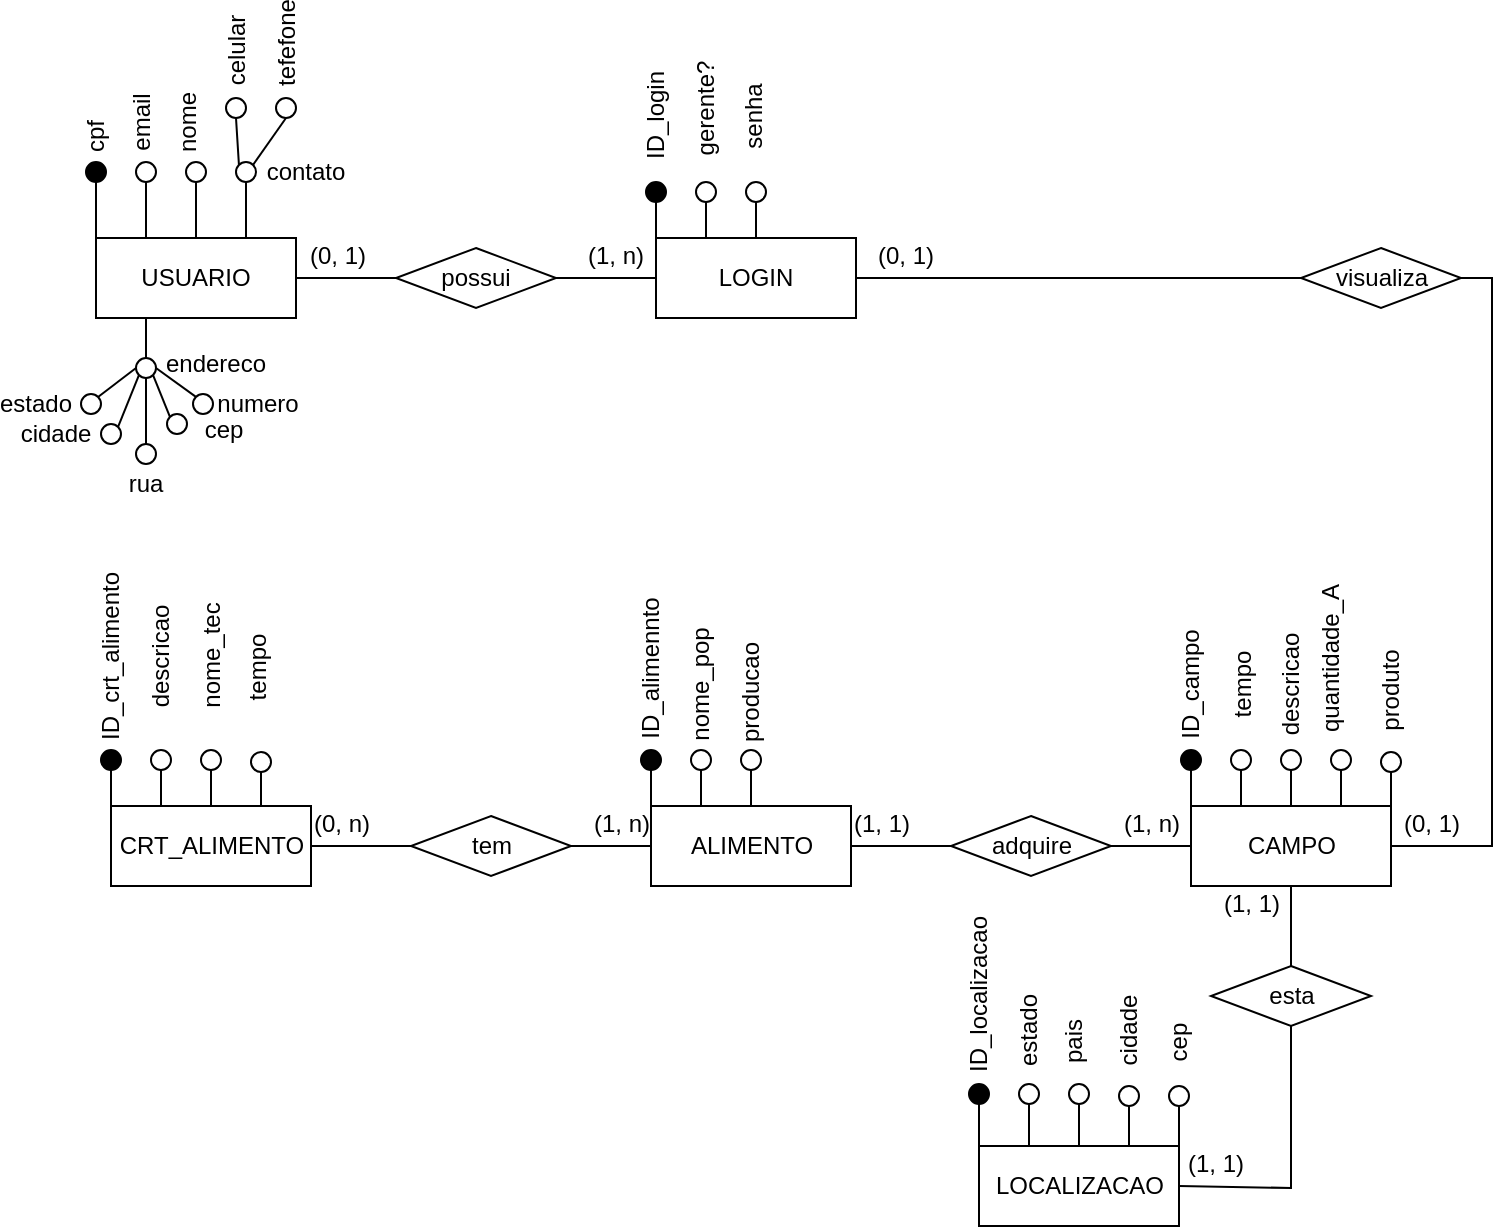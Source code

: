 <mxfile version="24.2.5" type="github">
  <diagram name="Página-1" id="COj6trOzwYDIUC7h_TjG">
    <mxGraphModel dx="1167" dy="580" grid="1" gridSize="10" guides="1" tooltips="1" connect="1" arrows="1" fold="1" page="1" pageScale="1" pageWidth="827" pageHeight="1169" math="0" shadow="0">
      <root>
        <mxCell id="0" />
        <mxCell id="1" parent="0" />
        <mxCell id="rrnx5CU0nArCDklfMQSh-1" value="USUARIO" style="rounded=0;whiteSpace=wrap;html=1;" parent="1" vertex="1">
          <mxGeometry x="105" y="160" width="100" height="40" as="geometry" />
        </mxCell>
        <mxCell id="rrnx5CU0nArCDklfMQSh-2" value="LOGIN" style="rounded=0;whiteSpace=wrap;html=1;" parent="1" vertex="1">
          <mxGeometry x="385" y="160" width="100" height="40" as="geometry" />
        </mxCell>
        <mxCell id="rrnx5CU0nArCDklfMQSh-3" value="CAMPO" style="rounded=0;whiteSpace=wrap;html=1;" parent="1" vertex="1">
          <mxGeometry x="652.5" y="444" width="100" height="40" as="geometry" />
        </mxCell>
        <mxCell id="rrnx5CU0nArCDklfMQSh-5" value="ALIMENTO" style="rounded=0;whiteSpace=wrap;html=1;" parent="1" vertex="1">
          <mxGeometry x="382.5" y="444" width="100" height="40" as="geometry" />
        </mxCell>
        <mxCell id="rrnx5CU0nArCDklfMQSh-6" value="CRT_ALIMENTO" style="rounded=0;whiteSpace=wrap;html=1;" parent="1" vertex="1">
          <mxGeometry x="112.5" y="444" width="100" height="40" as="geometry" />
        </mxCell>
        <mxCell id="rrnx5CU0nArCDklfMQSh-7" value="LOCALIZACAO" style="rounded=0;whiteSpace=wrap;html=1;" parent="1" vertex="1">
          <mxGeometry x="546.5" y="614" width="100" height="40" as="geometry" />
        </mxCell>
        <mxCell id="rrnx5CU0nArCDklfMQSh-8" value="possui" style="rhombus;whiteSpace=wrap;html=1;" parent="1" vertex="1">
          <mxGeometry x="255" y="165" width="80" height="30" as="geometry" />
        </mxCell>
        <mxCell id="rrnx5CU0nArCDklfMQSh-9" value="visualiza" style="rhombus;whiteSpace=wrap;html=1;" parent="1" vertex="1">
          <mxGeometry x="707.5" y="165" width="80" height="30" as="geometry" />
        </mxCell>
        <mxCell id="rrnx5CU0nArCDklfMQSh-11" value="esta" style="rhombus;whiteSpace=wrap;html=1;" parent="1" vertex="1">
          <mxGeometry x="662.5" y="524" width="80" height="30" as="geometry" />
        </mxCell>
        <mxCell id="rrnx5CU0nArCDklfMQSh-12" value="adquire" style="rhombus;whiteSpace=wrap;html=1;" parent="1" vertex="1">
          <mxGeometry x="532.5" y="449" width="80" height="30" as="geometry" />
        </mxCell>
        <mxCell id="rrnx5CU0nArCDklfMQSh-13" value="tem" style="rhombus;whiteSpace=wrap;html=1;" parent="1" vertex="1">
          <mxGeometry x="262.5" y="449" width="80" height="30" as="geometry" />
        </mxCell>
        <mxCell id="rrnx5CU0nArCDklfMQSh-14" value="" style="ellipse;whiteSpace=wrap;html=1;aspect=fixed;fillColor=#000000;" parent="1" vertex="1">
          <mxGeometry x="100" y="122" width="10" height="10" as="geometry" />
        </mxCell>
        <mxCell id="rrnx5CU0nArCDklfMQSh-15" value="" style="endArrow=none;html=1;rounded=0;entryX=0.5;entryY=1;entryDx=0;entryDy=0;exitX=0;exitY=0;exitDx=0;exitDy=0;" parent="1" source="rrnx5CU0nArCDklfMQSh-1" target="rrnx5CU0nArCDklfMQSh-14" edge="1">
          <mxGeometry width="50" height="50" relative="1" as="geometry">
            <mxPoint x="155" y="190" as="sourcePoint" />
            <mxPoint x="205" y="140" as="targetPoint" />
          </mxGeometry>
        </mxCell>
        <mxCell id="rrnx5CU0nArCDklfMQSh-16" value="" style="ellipse;whiteSpace=wrap;html=1;aspect=fixed;" parent="1" vertex="1">
          <mxGeometry x="125" y="122" width="10" height="10" as="geometry" />
        </mxCell>
        <mxCell id="rrnx5CU0nArCDklfMQSh-17" value="" style="endArrow=none;html=1;rounded=0;entryX=0.5;entryY=1;entryDx=0;entryDy=0;exitX=0.25;exitY=0;exitDx=0;exitDy=0;" parent="1" source="rrnx5CU0nArCDklfMQSh-1" target="rrnx5CU0nArCDklfMQSh-16" edge="1">
          <mxGeometry width="50" height="50" relative="1" as="geometry">
            <mxPoint x="155" y="170" as="sourcePoint" />
            <mxPoint x="205" y="120" as="targetPoint" />
          </mxGeometry>
        </mxCell>
        <mxCell id="rrnx5CU0nArCDklfMQSh-18" value="" style="ellipse;whiteSpace=wrap;html=1;aspect=fixed;" parent="1" vertex="1">
          <mxGeometry x="150" y="122" width="10" height="10" as="geometry" />
        </mxCell>
        <mxCell id="rrnx5CU0nArCDklfMQSh-19" value="" style="endArrow=none;html=1;rounded=0;entryX=0.5;entryY=1;entryDx=0;entryDy=0;exitX=0.5;exitY=0;exitDx=0;exitDy=0;" parent="1" source="rrnx5CU0nArCDklfMQSh-1" target="rrnx5CU0nArCDklfMQSh-18" edge="1">
          <mxGeometry width="50" height="50" relative="1" as="geometry">
            <mxPoint x="185" y="170" as="sourcePoint" />
            <mxPoint x="235" y="120" as="targetPoint" />
          </mxGeometry>
        </mxCell>
        <mxCell id="rrnx5CU0nArCDklfMQSh-20" value="" style="ellipse;whiteSpace=wrap;html=1;aspect=fixed;" parent="1" vertex="1">
          <mxGeometry x="175" y="122" width="10" height="10" as="geometry" />
        </mxCell>
        <mxCell id="rrnx5CU0nArCDklfMQSh-21" value="" style="endArrow=none;html=1;rounded=0;entryX=0.5;entryY=1;entryDx=0;entryDy=0;exitX=0.75;exitY=0;exitDx=0;exitDy=0;" parent="1" source="rrnx5CU0nArCDklfMQSh-1" target="rrnx5CU0nArCDklfMQSh-20" edge="1">
          <mxGeometry width="50" height="50" relative="1" as="geometry">
            <mxPoint x="195" y="170" as="sourcePoint" />
            <mxPoint x="245" y="120" as="targetPoint" />
          </mxGeometry>
        </mxCell>
        <mxCell id="rrnx5CU0nArCDklfMQSh-22" value="" style="ellipse;whiteSpace=wrap;html=1;aspect=fixed;" parent="1" vertex="1">
          <mxGeometry x="170" y="90" width="10" height="10" as="geometry" />
        </mxCell>
        <mxCell id="rrnx5CU0nArCDklfMQSh-23" value="" style="ellipse;whiteSpace=wrap;html=1;aspect=fixed;" parent="1" vertex="1">
          <mxGeometry x="195" y="90" width="10" height="10" as="geometry" />
        </mxCell>
        <mxCell id="rrnx5CU0nArCDklfMQSh-24" value="" style="endArrow=none;html=1;rounded=0;entryX=0.5;entryY=1;entryDx=0;entryDy=0;exitX=1;exitY=0;exitDx=0;exitDy=0;" parent="1" source="rrnx5CU0nArCDklfMQSh-20" target="rrnx5CU0nArCDklfMQSh-23" edge="1">
          <mxGeometry width="50" height="50" relative="1" as="geometry">
            <mxPoint x="205" y="150" as="sourcePoint" />
            <mxPoint x="255" y="100" as="targetPoint" />
          </mxGeometry>
        </mxCell>
        <mxCell id="rrnx5CU0nArCDklfMQSh-25" value="" style="endArrow=none;html=1;rounded=0;entryX=0.5;entryY=1;entryDx=0;entryDy=0;exitX=0;exitY=0;exitDx=0;exitDy=0;" parent="1" source="rrnx5CU0nArCDklfMQSh-20" target="rrnx5CU0nArCDklfMQSh-22" edge="1">
          <mxGeometry width="50" height="50" relative="1" as="geometry">
            <mxPoint x="135" y="120" as="sourcePoint" />
            <mxPoint x="185" y="70" as="targetPoint" />
          </mxGeometry>
        </mxCell>
        <mxCell id="rrnx5CU0nArCDklfMQSh-26" value="" style="ellipse;whiteSpace=wrap;html=1;aspect=fixed;fillColor=#000000;" parent="1" vertex="1">
          <mxGeometry x="380" y="132" width="10" height="10" as="geometry" />
        </mxCell>
        <mxCell id="rrnx5CU0nArCDklfMQSh-27" value="" style="endArrow=none;html=1;rounded=0;entryX=0.5;entryY=1;entryDx=0;entryDy=0;exitX=0;exitY=0;exitDx=0;exitDy=0;" parent="1" source="rrnx5CU0nArCDklfMQSh-2" target="rrnx5CU0nArCDklfMQSh-26" edge="1">
          <mxGeometry width="50" height="50" relative="1" as="geometry">
            <mxPoint x="345" y="200" as="sourcePoint" />
            <mxPoint x="395" y="150" as="targetPoint" />
          </mxGeometry>
        </mxCell>
        <mxCell id="rrnx5CU0nArCDklfMQSh-28" value="" style="ellipse;whiteSpace=wrap;html=1;aspect=fixed;" parent="1" vertex="1">
          <mxGeometry x="405" y="132" width="10" height="10" as="geometry" />
        </mxCell>
        <mxCell id="rrnx5CU0nArCDklfMQSh-29" value="" style="endArrow=none;html=1;rounded=0;entryX=0.5;entryY=1;entryDx=0;entryDy=0;exitX=0.25;exitY=0;exitDx=0;exitDy=0;" parent="1" source="rrnx5CU0nArCDklfMQSh-2" target="rrnx5CU0nArCDklfMQSh-28" edge="1">
          <mxGeometry width="50" height="50" relative="1" as="geometry">
            <mxPoint x="375" y="200" as="sourcePoint" />
            <mxPoint x="425" y="150" as="targetPoint" />
          </mxGeometry>
        </mxCell>
        <mxCell id="rrnx5CU0nArCDklfMQSh-30" value="" style="ellipse;whiteSpace=wrap;html=1;aspect=fixed;" parent="1" vertex="1">
          <mxGeometry x="430" y="132" width="10" height="10" as="geometry" />
        </mxCell>
        <mxCell id="rrnx5CU0nArCDklfMQSh-31" value="" style="endArrow=none;html=1;rounded=0;entryX=0.5;entryY=1;entryDx=0;entryDy=0;exitX=0.5;exitY=0;exitDx=0;exitDy=0;" parent="1" source="rrnx5CU0nArCDklfMQSh-2" target="rrnx5CU0nArCDklfMQSh-30" edge="1">
          <mxGeometry width="50" height="50" relative="1" as="geometry">
            <mxPoint x="435" y="180" as="sourcePoint" />
            <mxPoint x="485" y="130" as="targetPoint" />
          </mxGeometry>
        </mxCell>
        <mxCell id="rrnx5CU0nArCDklfMQSh-40" value="" style="ellipse;whiteSpace=wrap;html=1;aspect=fixed;fillColor=#000000;" parent="1" vertex="1">
          <mxGeometry x="647.5" y="416" width="10" height="10" as="geometry" />
        </mxCell>
        <mxCell id="rrnx5CU0nArCDklfMQSh-41" value="" style="endArrow=none;html=1;rounded=0;entryX=0.5;entryY=1;entryDx=0;entryDy=0;exitX=0;exitY=0;exitDx=0;exitDy=0;" parent="1" source="rrnx5CU0nArCDklfMQSh-3" target="rrnx5CU0nArCDklfMQSh-40" edge="1">
          <mxGeometry width="50" height="50" relative="1" as="geometry">
            <mxPoint x="572.5" y="454" as="sourcePoint" />
            <mxPoint x="622.5" y="404" as="targetPoint" />
          </mxGeometry>
        </mxCell>
        <mxCell id="rrnx5CU0nArCDklfMQSh-42" value="" style="ellipse;whiteSpace=wrap;html=1;aspect=fixed;" parent="1" vertex="1">
          <mxGeometry x="672.5" y="416" width="10" height="10" as="geometry" />
        </mxCell>
        <mxCell id="rrnx5CU0nArCDklfMQSh-43" value="" style="endArrow=none;html=1;rounded=0;entryX=0.5;entryY=1;entryDx=0;entryDy=0;exitX=0.25;exitY=0;exitDx=0;exitDy=0;" parent="1" source="rrnx5CU0nArCDklfMQSh-3" target="rrnx5CU0nArCDklfMQSh-42" edge="1">
          <mxGeometry width="50" height="50" relative="1" as="geometry">
            <mxPoint x="582.5" y="544" as="sourcePoint" />
            <mxPoint x="632.5" y="494" as="targetPoint" />
          </mxGeometry>
        </mxCell>
        <mxCell id="rrnx5CU0nArCDklfMQSh-44" value="" style="ellipse;whiteSpace=wrap;html=1;aspect=fixed;" parent="1" vertex="1">
          <mxGeometry x="697.5" y="416" width="10" height="10" as="geometry" />
        </mxCell>
        <mxCell id="rrnx5CU0nArCDklfMQSh-45" value="" style="endArrow=none;html=1;rounded=0;entryX=0.5;entryY=1;entryDx=0;entryDy=0;exitX=0.5;exitY=0;exitDx=0;exitDy=0;" parent="1" source="rrnx5CU0nArCDklfMQSh-3" target="rrnx5CU0nArCDklfMQSh-44" edge="1">
          <mxGeometry width="50" height="50" relative="1" as="geometry">
            <mxPoint x="602.5" y="554" as="sourcePoint" />
            <mxPoint x="652.5" y="504" as="targetPoint" />
          </mxGeometry>
        </mxCell>
        <mxCell id="rrnx5CU0nArCDklfMQSh-46" value="" style="ellipse;whiteSpace=wrap;html=1;aspect=fixed;" parent="1" vertex="1">
          <mxGeometry x="722.5" y="416" width="10" height="10" as="geometry" />
        </mxCell>
        <mxCell id="rrnx5CU0nArCDklfMQSh-47" value="" style="endArrow=none;html=1;rounded=0;entryX=0.5;entryY=1;entryDx=0;entryDy=0;exitX=0.75;exitY=0;exitDx=0;exitDy=0;" parent="1" source="rrnx5CU0nArCDklfMQSh-3" target="rrnx5CU0nArCDklfMQSh-46" edge="1">
          <mxGeometry width="50" height="50" relative="1" as="geometry">
            <mxPoint x="692.5" y="474" as="sourcePoint" />
            <mxPoint x="742.5" y="424" as="targetPoint" />
          </mxGeometry>
        </mxCell>
        <mxCell id="rrnx5CU0nArCDklfMQSh-48" value="" style="ellipse;whiteSpace=wrap;html=1;aspect=fixed;" parent="1" vertex="1">
          <mxGeometry x="747.5" y="417" width="10" height="10" as="geometry" />
        </mxCell>
        <mxCell id="rrnx5CU0nArCDklfMQSh-49" value="" style="endArrow=none;html=1;rounded=0;entryX=0.5;entryY=1;entryDx=0;entryDy=0;exitX=1;exitY=0;exitDx=0;exitDy=0;" parent="1" source="rrnx5CU0nArCDklfMQSh-3" target="rrnx5CU0nArCDklfMQSh-48" edge="1">
          <mxGeometry width="50" height="50" relative="1" as="geometry">
            <mxPoint x="722.5" y="484" as="sourcePoint" />
            <mxPoint x="772.5" y="434" as="targetPoint" />
          </mxGeometry>
        </mxCell>
        <mxCell id="rrnx5CU0nArCDklfMQSh-50" value="" style="ellipse;whiteSpace=wrap;html=1;aspect=fixed;fillColor=#000000;" parent="1" vertex="1">
          <mxGeometry x="541.5" y="583" width="10" height="10" as="geometry" />
        </mxCell>
        <mxCell id="rrnx5CU0nArCDklfMQSh-51" value="" style="endArrow=none;html=1;rounded=0;entryX=0.5;entryY=1;entryDx=0;entryDy=0;exitX=0;exitY=0;exitDx=0;exitDy=0;" parent="1" source="rrnx5CU0nArCDklfMQSh-7" target="rrnx5CU0nArCDklfMQSh-50" edge="1">
          <mxGeometry width="50" height="50" relative="1" as="geometry">
            <mxPoint x="481.5" y="644" as="sourcePoint" />
            <mxPoint x="531.5" y="594" as="targetPoint" />
          </mxGeometry>
        </mxCell>
        <mxCell id="rrnx5CU0nArCDklfMQSh-52" value="" style="ellipse;whiteSpace=wrap;html=1;aspect=fixed;" parent="1" vertex="1">
          <mxGeometry x="566.5" y="583" width="10" height="10" as="geometry" />
        </mxCell>
        <mxCell id="rrnx5CU0nArCDklfMQSh-53" value="" style="endArrow=none;html=1;rounded=0;entryX=0.5;entryY=1;entryDx=0;entryDy=0;exitX=0.25;exitY=0;exitDx=0;exitDy=0;" parent="1" source="rrnx5CU0nArCDklfMQSh-7" target="rrnx5CU0nArCDklfMQSh-52" edge="1">
          <mxGeometry width="50" height="50" relative="1" as="geometry">
            <mxPoint x="461.5" y="664" as="sourcePoint" />
            <mxPoint x="511.5" y="614" as="targetPoint" />
          </mxGeometry>
        </mxCell>
        <mxCell id="rrnx5CU0nArCDklfMQSh-54" value="" style="ellipse;whiteSpace=wrap;html=1;aspect=fixed;" parent="1" vertex="1">
          <mxGeometry x="591.5" y="583" width="10" height="10" as="geometry" />
        </mxCell>
        <mxCell id="rrnx5CU0nArCDklfMQSh-55" value="" style="endArrow=none;html=1;rounded=0;entryX=0.5;entryY=1;entryDx=0;entryDy=0;exitX=0.5;exitY=0;exitDx=0;exitDy=0;" parent="1" source="rrnx5CU0nArCDklfMQSh-7" target="rrnx5CU0nArCDklfMQSh-54" edge="1">
          <mxGeometry width="50" height="50" relative="1" as="geometry">
            <mxPoint x="531.5" y="644" as="sourcePoint" />
            <mxPoint x="581.5" y="594" as="targetPoint" />
          </mxGeometry>
        </mxCell>
        <mxCell id="rrnx5CU0nArCDklfMQSh-56" value="" style="ellipse;whiteSpace=wrap;html=1;aspect=fixed;" parent="1" vertex="1">
          <mxGeometry x="616.5" y="584" width="10" height="10" as="geometry" />
        </mxCell>
        <mxCell id="rrnx5CU0nArCDklfMQSh-57" value="" style="endArrow=none;html=1;rounded=0;entryX=0.5;entryY=1;entryDx=0;entryDy=0;exitX=0.75;exitY=0;exitDx=0;exitDy=0;" parent="1" source="rrnx5CU0nArCDklfMQSh-7" target="rrnx5CU0nArCDklfMQSh-56" edge="1">
          <mxGeometry width="50" height="50" relative="1" as="geometry">
            <mxPoint x="461.5" y="644" as="sourcePoint" />
            <mxPoint x="511.5" y="594" as="targetPoint" />
          </mxGeometry>
        </mxCell>
        <mxCell id="rrnx5CU0nArCDklfMQSh-58" value="" style="ellipse;whiteSpace=wrap;html=1;aspect=fixed;" parent="1" vertex="1">
          <mxGeometry x="641.5" y="584" width="10" height="10" as="geometry" />
        </mxCell>
        <mxCell id="rrnx5CU0nArCDklfMQSh-59" value="" style="endArrow=none;html=1;rounded=0;entryX=0.5;entryY=1;entryDx=0;entryDy=0;exitX=1;exitY=0;exitDx=0;exitDy=0;" parent="1" source="rrnx5CU0nArCDklfMQSh-7" target="rrnx5CU0nArCDklfMQSh-58" edge="1">
          <mxGeometry width="50" height="50" relative="1" as="geometry">
            <mxPoint x="501.5" y="654" as="sourcePoint" />
            <mxPoint x="551.5" y="604" as="targetPoint" />
          </mxGeometry>
        </mxCell>
        <mxCell id="rrnx5CU0nArCDklfMQSh-60" value="" style="ellipse;whiteSpace=wrap;html=1;aspect=fixed;fillColor=#030303;" parent="1" vertex="1">
          <mxGeometry x="377.5" y="416" width="10" height="10" as="geometry" />
        </mxCell>
        <mxCell id="rrnx5CU0nArCDklfMQSh-61" value="" style="endArrow=none;html=1;rounded=0;entryX=0.5;entryY=1;entryDx=0;entryDy=0;exitX=0;exitY=0;exitDx=0;exitDy=0;" parent="1" source="rrnx5CU0nArCDklfMQSh-5" target="rrnx5CU0nArCDklfMQSh-60" edge="1">
          <mxGeometry width="50" height="50" relative="1" as="geometry">
            <mxPoint x="362.5" y="484" as="sourcePoint" />
            <mxPoint x="412.5" y="434" as="targetPoint" />
          </mxGeometry>
        </mxCell>
        <mxCell id="rrnx5CU0nArCDklfMQSh-62" value="" style="ellipse;whiteSpace=wrap;html=1;aspect=fixed;" parent="1" vertex="1">
          <mxGeometry x="402.5" y="416" width="10" height="10" as="geometry" />
        </mxCell>
        <mxCell id="rrnx5CU0nArCDklfMQSh-63" value="" style="endArrow=none;html=1;rounded=0;entryX=0.5;entryY=1;entryDx=0;entryDy=0;exitX=0.25;exitY=0;exitDx=0;exitDy=0;" parent="1" source="rrnx5CU0nArCDklfMQSh-5" target="rrnx5CU0nArCDklfMQSh-62" edge="1">
          <mxGeometry width="50" height="50" relative="1" as="geometry">
            <mxPoint x="392.5" y="494" as="sourcePoint" />
            <mxPoint x="442.5" y="444" as="targetPoint" />
          </mxGeometry>
        </mxCell>
        <mxCell id="rrnx5CU0nArCDklfMQSh-64" value="" style="ellipse;whiteSpace=wrap;html=1;aspect=fixed;" parent="1" vertex="1">
          <mxGeometry x="427.5" y="416" width="10" height="10" as="geometry" />
        </mxCell>
        <mxCell id="rrnx5CU0nArCDklfMQSh-65" value="" style="endArrow=none;html=1;rounded=0;entryX=0.5;entryY=1;entryDx=0;entryDy=0;exitX=0.5;exitY=0;exitDx=0;exitDy=0;" parent="1" source="rrnx5CU0nArCDklfMQSh-5" target="rrnx5CU0nArCDklfMQSh-64" edge="1">
          <mxGeometry width="50" height="50" relative="1" as="geometry">
            <mxPoint x="322.5" y="554" as="sourcePoint" />
            <mxPoint x="372.5" y="504" as="targetPoint" />
          </mxGeometry>
        </mxCell>
        <mxCell id="rrnx5CU0nArCDklfMQSh-66" value="" style="ellipse;whiteSpace=wrap;html=1;aspect=fixed;fillColor=#000000;" parent="1" vertex="1">
          <mxGeometry x="107.5" y="416" width="10" height="10" as="geometry" />
        </mxCell>
        <mxCell id="rrnx5CU0nArCDklfMQSh-67" value="" style="endArrow=none;html=1;rounded=0;entryX=0.5;entryY=1;entryDx=0;entryDy=0;exitX=0;exitY=0;exitDx=0;exitDy=0;" parent="1" source="rrnx5CU0nArCDklfMQSh-6" target="rrnx5CU0nArCDklfMQSh-66" edge="1">
          <mxGeometry width="50" height="50" relative="1" as="geometry">
            <mxPoint x="42.5" y="504" as="sourcePoint" />
            <mxPoint x="92.5" y="454" as="targetPoint" />
          </mxGeometry>
        </mxCell>
        <mxCell id="rrnx5CU0nArCDklfMQSh-68" value="" style="ellipse;whiteSpace=wrap;html=1;aspect=fixed;" parent="1" vertex="1">
          <mxGeometry x="132.5" y="416" width="10" height="10" as="geometry" />
        </mxCell>
        <mxCell id="rrnx5CU0nArCDklfMQSh-69" value="" style="endArrow=none;html=1;rounded=0;entryX=0.5;entryY=1;entryDx=0;entryDy=0;exitX=0.25;exitY=0;exitDx=0;exitDy=0;" parent="1" source="rrnx5CU0nArCDklfMQSh-6" target="rrnx5CU0nArCDklfMQSh-68" edge="1">
          <mxGeometry width="50" height="50" relative="1" as="geometry">
            <mxPoint x="122.5" y="464" as="sourcePoint" />
            <mxPoint x="172.5" y="414" as="targetPoint" />
          </mxGeometry>
        </mxCell>
        <mxCell id="rrnx5CU0nArCDklfMQSh-70" value="" style="ellipse;whiteSpace=wrap;html=1;aspect=fixed;" parent="1" vertex="1">
          <mxGeometry x="157.5" y="416" width="10" height="10" as="geometry" />
        </mxCell>
        <mxCell id="rrnx5CU0nArCDklfMQSh-71" value="" style="endArrow=none;html=1;rounded=0;entryX=0.5;entryY=1;entryDx=0;entryDy=0;exitX=0.5;exitY=0;exitDx=0;exitDy=0;" parent="1" source="rrnx5CU0nArCDklfMQSh-6" target="rrnx5CU0nArCDklfMQSh-70" edge="1">
          <mxGeometry width="50" height="50" relative="1" as="geometry">
            <mxPoint x="182.5" y="464" as="sourcePoint" />
            <mxPoint x="232.5" y="414" as="targetPoint" />
          </mxGeometry>
        </mxCell>
        <mxCell id="rrnx5CU0nArCDklfMQSh-72" value="" style="ellipse;whiteSpace=wrap;html=1;aspect=fixed;" parent="1" vertex="1">
          <mxGeometry x="182.5" y="417" width="10" height="10" as="geometry" />
        </mxCell>
        <mxCell id="rrnx5CU0nArCDklfMQSh-73" value="" style="endArrow=none;html=1;rounded=0;entryX=0.5;entryY=1;entryDx=0;entryDy=0;exitX=0.75;exitY=0;exitDx=0;exitDy=0;" parent="1" source="rrnx5CU0nArCDklfMQSh-6" target="rrnx5CU0nArCDklfMQSh-72" edge="1">
          <mxGeometry width="50" height="50" relative="1" as="geometry">
            <mxPoint x="152.5" y="524" as="sourcePoint" />
            <mxPoint x="202.5" y="474" as="targetPoint" />
          </mxGeometry>
        </mxCell>
        <mxCell id="rrnx5CU0nArCDklfMQSh-74" value="" style="endArrow=none;html=1;rounded=0;exitX=1;exitY=0.5;exitDx=0;exitDy=0;exitPerimeter=0;entryX=0;entryY=0.5;entryDx=0;entryDy=0;" parent="1" source="rrnx5CU0nArCDklfMQSh-1" target="rrnx5CU0nArCDklfMQSh-8" edge="1">
          <mxGeometry width="50" height="50" relative="1" as="geometry">
            <mxPoint x="185" y="270" as="sourcePoint" />
            <mxPoint x="235" y="220" as="targetPoint" />
          </mxGeometry>
        </mxCell>
        <mxCell id="rrnx5CU0nArCDklfMQSh-75" value="" style="endArrow=none;html=1;rounded=0;exitX=1;exitY=0.5;exitDx=0;exitDy=0;entryX=0;entryY=0.5;entryDx=0;entryDy=0;" parent="1" source="rrnx5CU0nArCDklfMQSh-8" target="rrnx5CU0nArCDklfMQSh-2" edge="1">
          <mxGeometry width="50" height="50" relative="1" as="geometry">
            <mxPoint x="215" y="190" as="sourcePoint" />
            <mxPoint x="265" y="190" as="targetPoint" />
          </mxGeometry>
        </mxCell>
        <mxCell id="rrnx5CU0nArCDklfMQSh-76" value="" style="endArrow=none;html=1;rounded=0;exitX=1;exitY=0.5;exitDx=0;exitDy=0;entryX=0;entryY=0.5;entryDx=0;entryDy=0;" parent="1" source="rrnx5CU0nArCDklfMQSh-2" target="rrnx5CU0nArCDklfMQSh-9" edge="1">
          <mxGeometry width="50" height="50" relative="1" as="geometry">
            <mxPoint x="495" y="250" as="sourcePoint" />
            <mxPoint x="545" y="200" as="targetPoint" />
          </mxGeometry>
        </mxCell>
        <mxCell id="rrnx5CU0nArCDklfMQSh-79" value="" style="endArrow=none;html=1;rounded=0;exitX=1;exitY=0.5;exitDx=0;exitDy=0;entryX=1;entryY=0.5;entryDx=0;entryDy=0;" parent="1" source="rrnx5CU0nArCDklfMQSh-3" target="rrnx5CU0nArCDklfMQSh-9" edge="1">
          <mxGeometry width="50" height="50" relative="1" as="geometry">
            <mxPoint x="802.5" y="490" as="sourcePoint" />
            <mxPoint x="803" y="320" as="targetPoint" />
            <Array as="points">
              <mxPoint x="803" y="464" />
              <mxPoint x="803" y="180" />
            </Array>
          </mxGeometry>
        </mxCell>
        <mxCell id="rrnx5CU0nArCDklfMQSh-80" value="" style="endArrow=none;html=1;rounded=0;entryX=0.5;entryY=1;entryDx=0;entryDy=0;exitX=0.5;exitY=0;exitDx=0;exitDy=0;" parent="1" source="rrnx5CU0nArCDklfMQSh-11" target="rrnx5CU0nArCDklfMQSh-3" edge="1">
          <mxGeometry width="50" height="50" relative="1" as="geometry">
            <mxPoint x="762.5" y="634" as="sourcePoint" />
            <mxPoint x="812.5" y="584" as="targetPoint" />
          </mxGeometry>
        </mxCell>
        <mxCell id="rrnx5CU0nArCDklfMQSh-81" value="" style="endArrow=none;html=1;rounded=0;entryX=0.5;entryY=1;entryDx=0;entryDy=0;exitX=1;exitY=0.5;exitDx=0;exitDy=0;" parent="1" source="rrnx5CU0nArCDklfMQSh-7" target="rrnx5CU0nArCDklfMQSh-11" edge="1">
          <mxGeometry width="50" height="50" relative="1" as="geometry">
            <mxPoint x="742.5" y="644" as="sourcePoint" />
            <mxPoint x="792.5" y="594" as="targetPoint" />
            <Array as="points">
              <mxPoint x="702.5" y="635" />
            </Array>
          </mxGeometry>
        </mxCell>
        <mxCell id="rrnx5CU0nArCDklfMQSh-82" value="" style="endArrow=none;html=1;rounded=0;entryX=0;entryY=0.5;entryDx=0;entryDy=0;exitX=1;exitY=0.5;exitDx=0;exitDy=0;" parent="1" source="rrnx5CU0nArCDklfMQSh-12" target="rrnx5CU0nArCDklfMQSh-3" edge="1">
          <mxGeometry width="50" height="50" relative="1" as="geometry">
            <mxPoint x="432.5" y="544" as="sourcePoint" />
            <mxPoint x="482.5" y="494" as="targetPoint" />
          </mxGeometry>
        </mxCell>
        <mxCell id="rrnx5CU0nArCDklfMQSh-83" value="" style="endArrow=none;html=1;rounded=0;entryX=0;entryY=0.5;entryDx=0;entryDy=0;exitX=1;exitY=0.5;exitDx=0;exitDy=0;" parent="1" source="rrnx5CU0nArCDklfMQSh-5" target="rrnx5CU0nArCDklfMQSh-12" edge="1">
          <mxGeometry width="50" height="50" relative="1" as="geometry">
            <mxPoint x="482.5" y="524" as="sourcePoint" />
            <mxPoint x="532.5" y="474" as="targetPoint" />
          </mxGeometry>
        </mxCell>
        <mxCell id="rrnx5CU0nArCDklfMQSh-84" value="" style="endArrow=none;html=1;rounded=0;entryX=0;entryY=0.5;entryDx=0;entryDy=0;exitX=1;exitY=0.5;exitDx=0;exitDy=0;" parent="1" source="rrnx5CU0nArCDklfMQSh-13" target="rrnx5CU0nArCDklfMQSh-5" edge="1">
          <mxGeometry width="50" height="50" relative="1" as="geometry">
            <mxPoint x="332.5" y="544" as="sourcePoint" />
            <mxPoint x="382.5" y="494" as="targetPoint" />
          </mxGeometry>
        </mxCell>
        <mxCell id="rrnx5CU0nArCDklfMQSh-85" value="" style="endArrow=none;html=1;rounded=0;entryX=0;entryY=0.5;entryDx=0;entryDy=0;exitX=1;exitY=0.5;exitDx=0;exitDy=0;" parent="1" source="rrnx5CU0nArCDklfMQSh-6" target="rrnx5CU0nArCDklfMQSh-13" edge="1">
          <mxGeometry width="50" height="50" relative="1" as="geometry">
            <mxPoint x="272.5" y="554" as="sourcePoint" />
            <mxPoint x="322.5" y="504" as="targetPoint" />
          </mxGeometry>
        </mxCell>
        <mxCell id="rrnx5CU0nArCDklfMQSh-86" value="cpf" style="text;html=1;align=center;verticalAlign=middle;whiteSpace=wrap;rounded=0;rotation=-90;" parent="1" vertex="1">
          <mxGeometry x="90" y="100" width="30" height="18" as="geometry" />
        </mxCell>
        <mxCell id="rrnx5CU0nArCDklfMQSh-87" value="email" style="text;html=1;align=center;verticalAlign=middle;whiteSpace=wrap;rounded=0;rotation=-90;" parent="1" vertex="1">
          <mxGeometry x="113" y="93" width="30" height="18" as="geometry" />
        </mxCell>
        <mxCell id="rrnx5CU0nArCDklfMQSh-88" value="nome" style="text;html=1;align=center;verticalAlign=middle;whiteSpace=wrap;rounded=0;rotation=-90;" parent="1" vertex="1">
          <mxGeometry x="136" y="93" width="30" height="18" as="geometry" />
        </mxCell>
        <mxCell id="rrnx5CU0nArCDklfMQSh-89" value="contato" style="text;html=1;align=center;verticalAlign=middle;whiteSpace=wrap;rounded=0;rotation=0;" parent="1" vertex="1">
          <mxGeometry x="195" y="118" width="30" height="18" as="geometry" />
        </mxCell>
        <mxCell id="rrnx5CU0nArCDklfMQSh-90" value="celular" style="text;html=1;align=center;verticalAlign=middle;whiteSpace=wrap;rounded=0;rotation=-90;" parent="1" vertex="1">
          <mxGeometry x="157.5" y="57.5" width="35" height="18" as="geometry" />
        </mxCell>
        <mxCell id="rrnx5CU0nArCDklfMQSh-91" value="tefefone" style="text;html=1;align=center;verticalAlign=middle;whiteSpace=wrap;rounded=0;rotation=-90;" parent="1" vertex="1">
          <mxGeometry x="178.75" y="53.75" width="42.5" height="18" as="geometry" />
        </mxCell>
        <mxCell id="rrnx5CU0nArCDklfMQSh-92" value="ID_login" style="text;html=1;align=center;verticalAlign=middle;whiteSpace=wrap;rounded=0;rotation=-90;" parent="1" vertex="1">
          <mxGeometry x="362.5" y="90" width="45" height="18" as="geometry" />
        </mxCell>
        <mxCell id="rrnx5CU0nArCDklfMQSh-93" value="gerente?" style="text;html=1;align=center;verticalAlign=middle;whiteSpace=wrap;rounded=0;rotation=-90;" parent="1" vertex="1">
          <mxGeometry x="385" y="86" width="50" height="18" as="geometry" />
        </mxCell>
        <mxCell id="rrnx5CU0nArCDklfMQSh-94" value="senha" style="text;html=1;align=center;verticalAlign=middle;whiteSpace=wrap;rounded=0;rotation=-90;" parent="1" vertex="1">
          <mxGeometry x="409" y="90" width="50" height="18" as="geometry" />
        </mxCell>
        <mxCell id="rrnx5CU0nArCDklfMQSh-99" value="ID_campo" style="text;html=1;align=center;verticalAlign=middle;whiteSpace=wrap;rounded=0;rotation=-90;" parent="1" vertex="1">
          <mxGeometry x="630" y="374" width="45" height="18" as="geometry" />
        </mxCell>
        <mxCell id="rrnx5CU0nArCDklfMQSh-100" value="ID_alimennto" style="text;html=1;align=center;verticalAlign=middle;whiteSpace=wrap;rounded=0;rotation=-90;" parent="1" vertex="1">
          <mxGeometry x="360" y="366" width="45" height="18" as="geometry" />
        </mxCell>
        <mxCell id="rrnx5CU0nArCDklfMQSh-101" value="ID_crt_alimento" style="text;html=1;align=center;verticalAlign=middle;whiteSpace=wrap;rounded=0;rotation=-90;" parent="1" vertex="1">
          <mxGeometry x="90" y="360" width="45" height="18" as="geometry" />
        </mxCell>
        <mxCell id="rrnx5CU0nArCDklfMQSh-102" value="ID_localizacao" style="text;html=1;align=center;verticalAlign=middle;whiteSpace=wrap;rounded=0;rotation=-90;" parent="1" vertex="1">
          <mxGeometry x="524" y="529" width="45" height="18" as="geometry" />
        </mxCell>
        <mxCell id="rrnx5CU0nArCDklfMQSh-103" value="descricao" style="text;html=1;align=center;verticalAlign=middle;whiteSpace=wrap;rounded=0;rotation=-90;" parent="1" vertex="1">
          <mxGeometry x="115" y="360" width="45" height="18" as="geometry" />
        </mxCell>
        <mxCell id="rrnx5CU0nArCDklfMQSh-104" value="nome_tec" style="text;html=1;align=center;verticalAlign=middle;whiteSpace=wrap;rounded=0;rotation=-90;" parent="1" vertex="1">
          <mxGeometry x="140.5" y="360" width="45" height="18" as="geometry" />
        </mxCell>
        <mxCell id="rrnx5CU0nArCDklfMQSh-105" value="tempo" style="text;html=1;align=center;verticalAlign=middle;whiteSpace=wrap;rounded=0;rotation=-90;" parent="1" vertex="1">
          <mxGeometry x="163.5" y="366" width="45" height="18" as="geometry" />
        </mxCell>
        <mxCell id="rrnx5CU0nArCDklfMQSh-106" value="nome_pop" style="text;html=1;align=center;verticalAlign=middle;whiteSpace=wrap;rounded=0;rotation=-90;" parent="1" vertex="1">
          <mxGeometry x="385" y="374" width="45" height="18" as="geometry" />
        </mxCell>
        <mxCell id="rrnx5CU0nArCDklfMQSh-107" value="producao" style="text;html=1;align=center;verticalAlign=middle;whiteSpace=wrap;rounded=0;rotation=-90;" parent="1" vertex="1">
          <mxGeometry x="410" y="378" width="45" height="18" as="geometry" />
        </mxCell>
        <mxCell id="rrnx5CU0nArCDklfMQSh-108" value="tempo" style="text;html=1;align=center;verticalAlign=middle;whiteSpace=wrap;rounded=0;rotation=-90;" parent="1" vertex="1">
          <mxGeometry x="656" y="373" width="45" height="20" as="geometry" />
        </mxCell>
        <mxCell id="rrnx5CU0nArCDklfMQSh-109" value="estado" style="text;html=1;align=center;verticalAlign=middle;whiteSpace=wrap;rounded=0;rotation=-90;" parent="1" vertex="1">
          <mxGeometry x="549" y="547" width="45" height="18" as="geometry" />
        </mxCell>
        <mxCell id="rrnx5CU0nArCDklfMQSh-110" value="pais" style="text;html=1;align=center;verticalAlign=middle;whiteSpace=wrap;rounded=0;rotation=-90;" parent="1" vertex="1">
          <mxGeometry x="571.5" y="553" width="45" height="18" as="geometry" />
        </mxCell>
        <mxCell id="rrnx5CU0nArCDklfMQSh-111" value="cidade" style="text;html=1;align=center;verticalAlign=middle;whiteSpace=wrap;rounded=0;rotation=-90;" parent="1" vertex="1">
          <mxGeometry x="599" y="547" width="45" height="18" as="geometry" />
        </mxCell>
        <mxCell id="rrnx5CU0nArCDklfMQSh-112" value="cep" style="text;html=1;align=center;verticalAlign=middle;whiteSpace=wrap;rounded=0;rotation=-90;" parent="1" vertex="1">
          <mxGeometry x="624" y="553" width="45" height="18" as="geometry" />
        </mxCell>
        <mxCell id="rrnx5CU0nArCDklfMQSh-113" value="descricao" style="text;html=1;align=center;verticalAlign=middle;whiteSpace=wrap;rounded=0;rotation=-90;" parent="1" vertex="1">
          <mxGeometry x="680" y="373" width="45" height="20" as="geometry" />
        </mxCell>
        <mxCell id="rrnx5CU0nArCDklfMQSh-114" value="quantidade_A" style="text;html=1;align=center;verticalAlign=middle;whiteSpace=wrap;rounded=0;rotation=-90;" parent="1" vertex="1">
          <mxGeometry x="700" y="360" width="45" height="20" as="geometry" />
        </mxCell>
        <mxCell id="rrnx5CU0nArCDklfMQSh-115" value="produto" style="text;html=1;align=center;verticalAlign=middle;whiteSpace=wrap;rounded=0;rotation=-90;" parent="1" vertex="1">
          <mxGeometry x="730" y="376" width="45" height="20" as="geometry" />
        </mxCell>
        <mxCell id="rrnx5CU0nArCDklfMQSh-116" value="(0, 1)" style="text;html=1;align=center;verticalAlign=middle;whiteSpace=wrap;rounded=0;rotation=0;" parent="1" vertex="1">
          <mxGeometry x="211" y="160" width="30" height="18" as="geometry" />
        </mxCell>
        <mxCell id="rrnx5CU0nArCDklfMQSh-117" value="(1, n)" style="text;html=1;align=center;verticalAlign=middle;whiteSpace=wrap;rounded=0;rotation=0;" parent="1" vertex="1">
          <mxGeometry x="350" y="160" width="30" height="18" as="geometry" />
        </mxCell>
        <mxCell id="rrnx5CU0nArCDklfMQSh-118" value="(0, 1)" style="text;html=1;align=center;verticalAlign=middle;whiteSpace=wrap;rounded=0;rotation=0;" parent="1" vertex="1">
          <mxGeometry x="495" y="160" width="30" height="18" as="geometry" />
        </mxCell>
        <mxCell id="rrnx5CU0nArCDklfMQSh-121" value="(0, 1)" style="text;html=1;align=center;verticalAlign=middle;whiteSpace=wrap;rounded=0;rotation=0;" parent="1" vertex="1">
          <mxGeometry x="757.5" y="444" width="30" height="18" as="geometry" />
        </mxCell>
        <mxCell id="rrnx5CU0nArCDklfMQSh-122" value="(1, 1)" style="text;html=1;align=center;verticalAlign=middle;whiteSpace=wrap;rounded=0;rotation=0;" parent="1" vertex="1">
          <mxGeometry x="650" y="614" width="30" height="18" as="geometry" />
        </mxCell>
        <mxCell id="rrnx5CU0nArCDklfMQSh-123" value="(1, 1)" style="text;html=1;align=center;verticalAlign=middle;whiteSpace=wrap;rounded=0;rotation=0;" parent="1" vertex="1">
          <mxGeometry x="667.5" y="484" width="30" height="18" as="geometry" />
        </mxCell>
        <mxCell id="rrnx5CU0nArCDklfMQSh-124" value="(1, n)" style="text;html=1;align=center;verticalAlign=middle;whiteSpace=wrap;rounded=0;rotation=0;" parent="1" vertex="1">
          <mxGeometry x="617.5" y="444" width="30" height="18" as="geometry" />
        </mxCell>
        <mxCell id="rrnx5CU0nArCDklfMQSh-125" value="(1, 1)" style="text;html=1;align=center;verticalAlign=middle;whiteSpace=wrap;rounded=0;rotation=0;" parent="1" vertex="1">
          <mxGeometry x="482.5" y="444" width="30" height="18" as="geometry" />
        </mxCell>
        <mxCell id="rrnx5CU0nArCDklfMQSh-126" value="(1, n)" style="text;html=1;align=center;verticalAlign=middle;whiteSpace=wrap;rounded=0;rotation=0;" parent="1" vertex="1">
          <mxGeometry x="352.5" y="444" width="30" height="18" as="geometry" />
        </mxCell>
        <mxCell id="rrnx5CU0nArCDklfMQSh-127" value="(0, n)" style="text;html=1;align=center;verticalAlign=middle;whiteSpace=wrap;rounded=0;rotation=0;" parent="1" vertex="1">
          <mxGeometry x="212.5" y="444" width="30" height="18" as="geometry" />
        </mxCell>
        <mxCell id="EdwOlCbO_gknmpUagiW8-7" value="&lt;font style=&quot;font-size: 12px;&quot;&gt;endereco&lt;/font&gt;" style="text;html=1;align=center;verticalAlign=middle;whiteSpace=wrap;rounded=0;rotation=0;" parent="1" vertex="1">
          <mxGeometry x="150" y="215" width="30" height="15" as="geometry" />
        </mxCell>
        <mxCell id="EdwOlCbO_gknmpUagiW8-8" value="" style="ellipse;whiteSpace=wrap;html=1;aspect=fixed;" parent="1" vertex="1">
          <mxGeometry x="125" y="220" width="10" height="10" as="geometry" />
        </mxCell>
        <mxCell id="EdwOlCbO_gknmpUagiW8-9" value="" style="endArrow=none;html=1;rounded=0;entryX=0.25;entryY=1;entryDx=0;entryDy=0;exitX=0.5;exitY=0;exitDx=0;exitDy=0;" parent="1" source="EdwOlCbO_gknmpUagiW8-8" target="rrnx5CU0nArCDklfMQSh-1" edge="1">
          <mxGeometry width="50" height="50" relative="1" as="geometry">
            <mxPoint x="70" y="260" as="sourcePoint" />
            <mxPoint x="120" y="210" as="targetPoint" />
          </mxGeometry>
        </mxCell>
        <mxCell id="EdwOlCbO_gknmpUagiW8-10" value="" style="endArrow=none;html=1;rounded=0;entryX=0;entryY=1;entryDx=0;entryDy=0;exitX=1;exitY=0;exitDx=0;exitDy=0;" parent="1" source="EdwOlCbO_gknmpUagiW8-11" target="EdwOlCbO_gknmpUagiW8-8" edge="1">
          <mxGeometry width="50" height="50" relative="1" as="geometry">
            <mxPoint x="110" y="250" as="sourcePoint" />
            <mxPoint x="120" y="240" as="targetPoint" />
          </mxGeometry>
        </mxCell>
        <mxCell id="EdwOlCbO_gknmpUagiW8-11" value="" style="ellipse;whiteSpace=wrap;html=1;aspect=fixed;" parent="1" vertex="1">
          <mxGeometry x="107.5" y="253" width="10" height="10" as="geometry" />
        </mxCell>
        <mxCell id="EdwOlCbO_gknmpUagiW8-12" value="" style="ellipse;whiteSpace=wrap;html=1;aspect=fixed;" parent="1" vertex="1">
          <mxGeometry x="140.5" y="248" width="10" height="10" as="geometry" />
        </mxCell>
        <mxCell id="EdwOlCbO_gknmpUagiW8-13" value="" style="endArrow=none;html=1;rounded=0;entryX=1;entryY=1;entryDx=0;entryDy=0;exitX=0;exitY=0;exitDx=0;exitDy=0;" parent="1" source="EdwOlCbO_gknmpUagiW8-12" target="EdwOlCbO_gknmpUagiW8-8" edge="1">
          <mxGeometry width="50" height="50" relative="1" as="geometry">
            <mxPoint x="90" y="280" as="sourcePoint" />
            <mxPoint x="140" y="230" as="targetPoint" />
          </mxGeometry>
        </mxCell>
        <mxCell id="EdwOlCbO_gknmpUagiW8-14" value="" style="ellipse;whiteSpace=wrap;html=1;aspect=fixed;" parent="1" vertex="1">
          <mxGeometry x="125" y="263" width="10" height="10" as="geometry" />
        </mxCell>
        <mxCell id="EdwOlCbO_gknmpUagiW8-15" value="" style="endArrow=none;html=1;rounded=0;entryX=0.5;entryY=1;entryDx=0;entryDy=0;exitX=0.5;exitY=0;exitDx=0;exitDy=0;" parent="1" source="EdwOlCbO_gknmpUagiW8-14" target="EdwOlCbO_gknmpUagiW8-8" edge="1">
          <mxGeometry width="50" height="50" relative="1" as="geometry">
            <mxPoint x="100" y="310" as="sourcePoint" />
            <mxPoint x="150" y="260" as="targetPoint" />
          </mxGeometry>
        </mxCell>
        <mxCell id="EdwOlCbO_gknmpUagiW8-16" value="&lt;font style=&quot;font-size: 12px;&quot;&gt;rua&lt;/font&gt;" style="text;html=1;align=center;verticalAlign=middle;whiteSpace=wrap;rounded=0;rotation=0;" parent="1" vertex="1">
          <mxGeometry x="115" y="275" width="30" height="15" as="geometry" />
        </mxCell>
        <mxCell id="EdwOlCbO_gknmpUagiW8-17" value="&lt;font style=&quot;font-size: 12px;&quot;&gt;cidade&lt;/font&gt;" style="text;html=1;align=center;verticalAlign=middle;whiteSpace=wrap;rounded=0;rotation=0;" parent="1" vertex="1">
          <mxGeometry x="70" y="250.5" width="30" height="15" as="geometry" />
        </mxCell>
        <mxCell id="EdwOlCbO_gknmpUagiW8-18" value="&lt;font style=&quot;font-size: 12px;&quot;&gt;estado&lt;/font&gt;" style="text;html=1;align=center;verticalAlign=middle;whiteSpace=wrap;rounded=0;rotation=0;" parent="1" vertex="1">
          <mxGeometry x="60" y="235.5" width="30" height="15" as="geometry" />
        </mxCell>
        <mxCell id="EdwOlCbO_gknmpUagiW8-20" value="" style="endArrow=none;html=1;rounded=0;entryX=0;entryY=0.5;entryDx=0;entryDy=0;exitX=0;exitY=0;exitDx=0;exitDy=0;" parent="1" source="EdwOlCbO_gknmpUagiW8-21" target="EdwOlCbO_gknmpUagiW8-8" edge="1">
          <mxGeometry width="50" height="50" relative="1" as="geometry">
            <mxPoint x="110" y="235" as="sourcePoint" />
            <mxPoint x="120" y="210" as="targetPoint" />
          </mxGeometry>
        </mxCell>
        <mxCell id="EdwOlCbO_gknmpUagiW8-21" value="" style="ellipse;whiteSpace=wrap;html=1;aspect=fixed;direction=south;" parent="1" vertex="1">
          <mxGeometry x="97.5" y="238" width="10" height="10" as="geometry" />
        </mxCell>
        <mxCell id="EdwOlCbO_gknmpUagiW8-23" value="" style="ellipse;whiteSpace=wrap;html=1;aspect=fixed;" parent="1" vertex="1">
          <mxGeometry x="153.5" y="238" width="10" height="10" as="geometry" />
        </mxCell>
        <mxCell id="EdwOlCbO_gknmpUagiW8-24" value="" style="endArrow=none;html=1;rounded=0;entryX=1;entryY=0.5;entryDx=0;entryDy=0;exitX=0;exitY=0;exitDx=0;exitDy=0;" parent="1" source="EdwOlCbO_gknmpUagiW8-23" target="EdwOlCbO_gknmpUagiW8-8" edge="1">
          <mxGeometry width="50" height="50" relative="1" as="geometry">
            <mxPoint x="170" y="310" as="sourcePoint" />
            <mxPoint x="220" y="260" as="targetPoint" />
          </mxGeometry>
        </mxCell>
        <mxCell id="EdwOlCbO_gknmpUagiW8-25" value="&lt;font style=&quot;font-size: 12px;&quot;&gt;cep&lt;/font&gt;" style="text;html=1;align=center;verticalAlign=middle;whiteSpace=wrap;rounded=0;rotation=0;" parent="1" vertex="1">
          <mxGeometry x="153.5" y="248" width="30" height="15" as="geometry" />
        </mxCell>
        <mxCell id="EdwOlCbO_gknmpUagiW8-26" value="&lt;font style=&quot;font-size: 12px;&quot;&gt;numero&lt;/font&gt;" style="text;html=1;align=center;verticalAlign=middle;whiteSpace=wrap;rounded=0;rotation=0;" parent="1" vertex="1">
          <mxGeometry x="171" y="235.5" width="30" height="15" as="geometry" />
        </mxCell>
      </root>
    </mxGraphModel>
  </diagram>
</mxfile>

